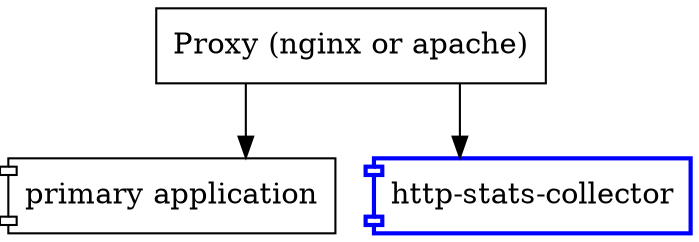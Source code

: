 # Use the graphviz dot tool to generate a PDF/PNG:
# dot http-stats-collector.dot -Tpng -o ../images/http-stats-collector-diagram.png
digraph collector{
	splines="ortho"

	Proxy[shape="box", label="Proxy (nginx or apache)"];
	Main[shape="component", label="primary application"]
	Stats[shape="component", label="http-stats-collector", style="bold", color="blue"]

	Proxy->Main#	Main->%Proxy
	Proxy->Stats
}
